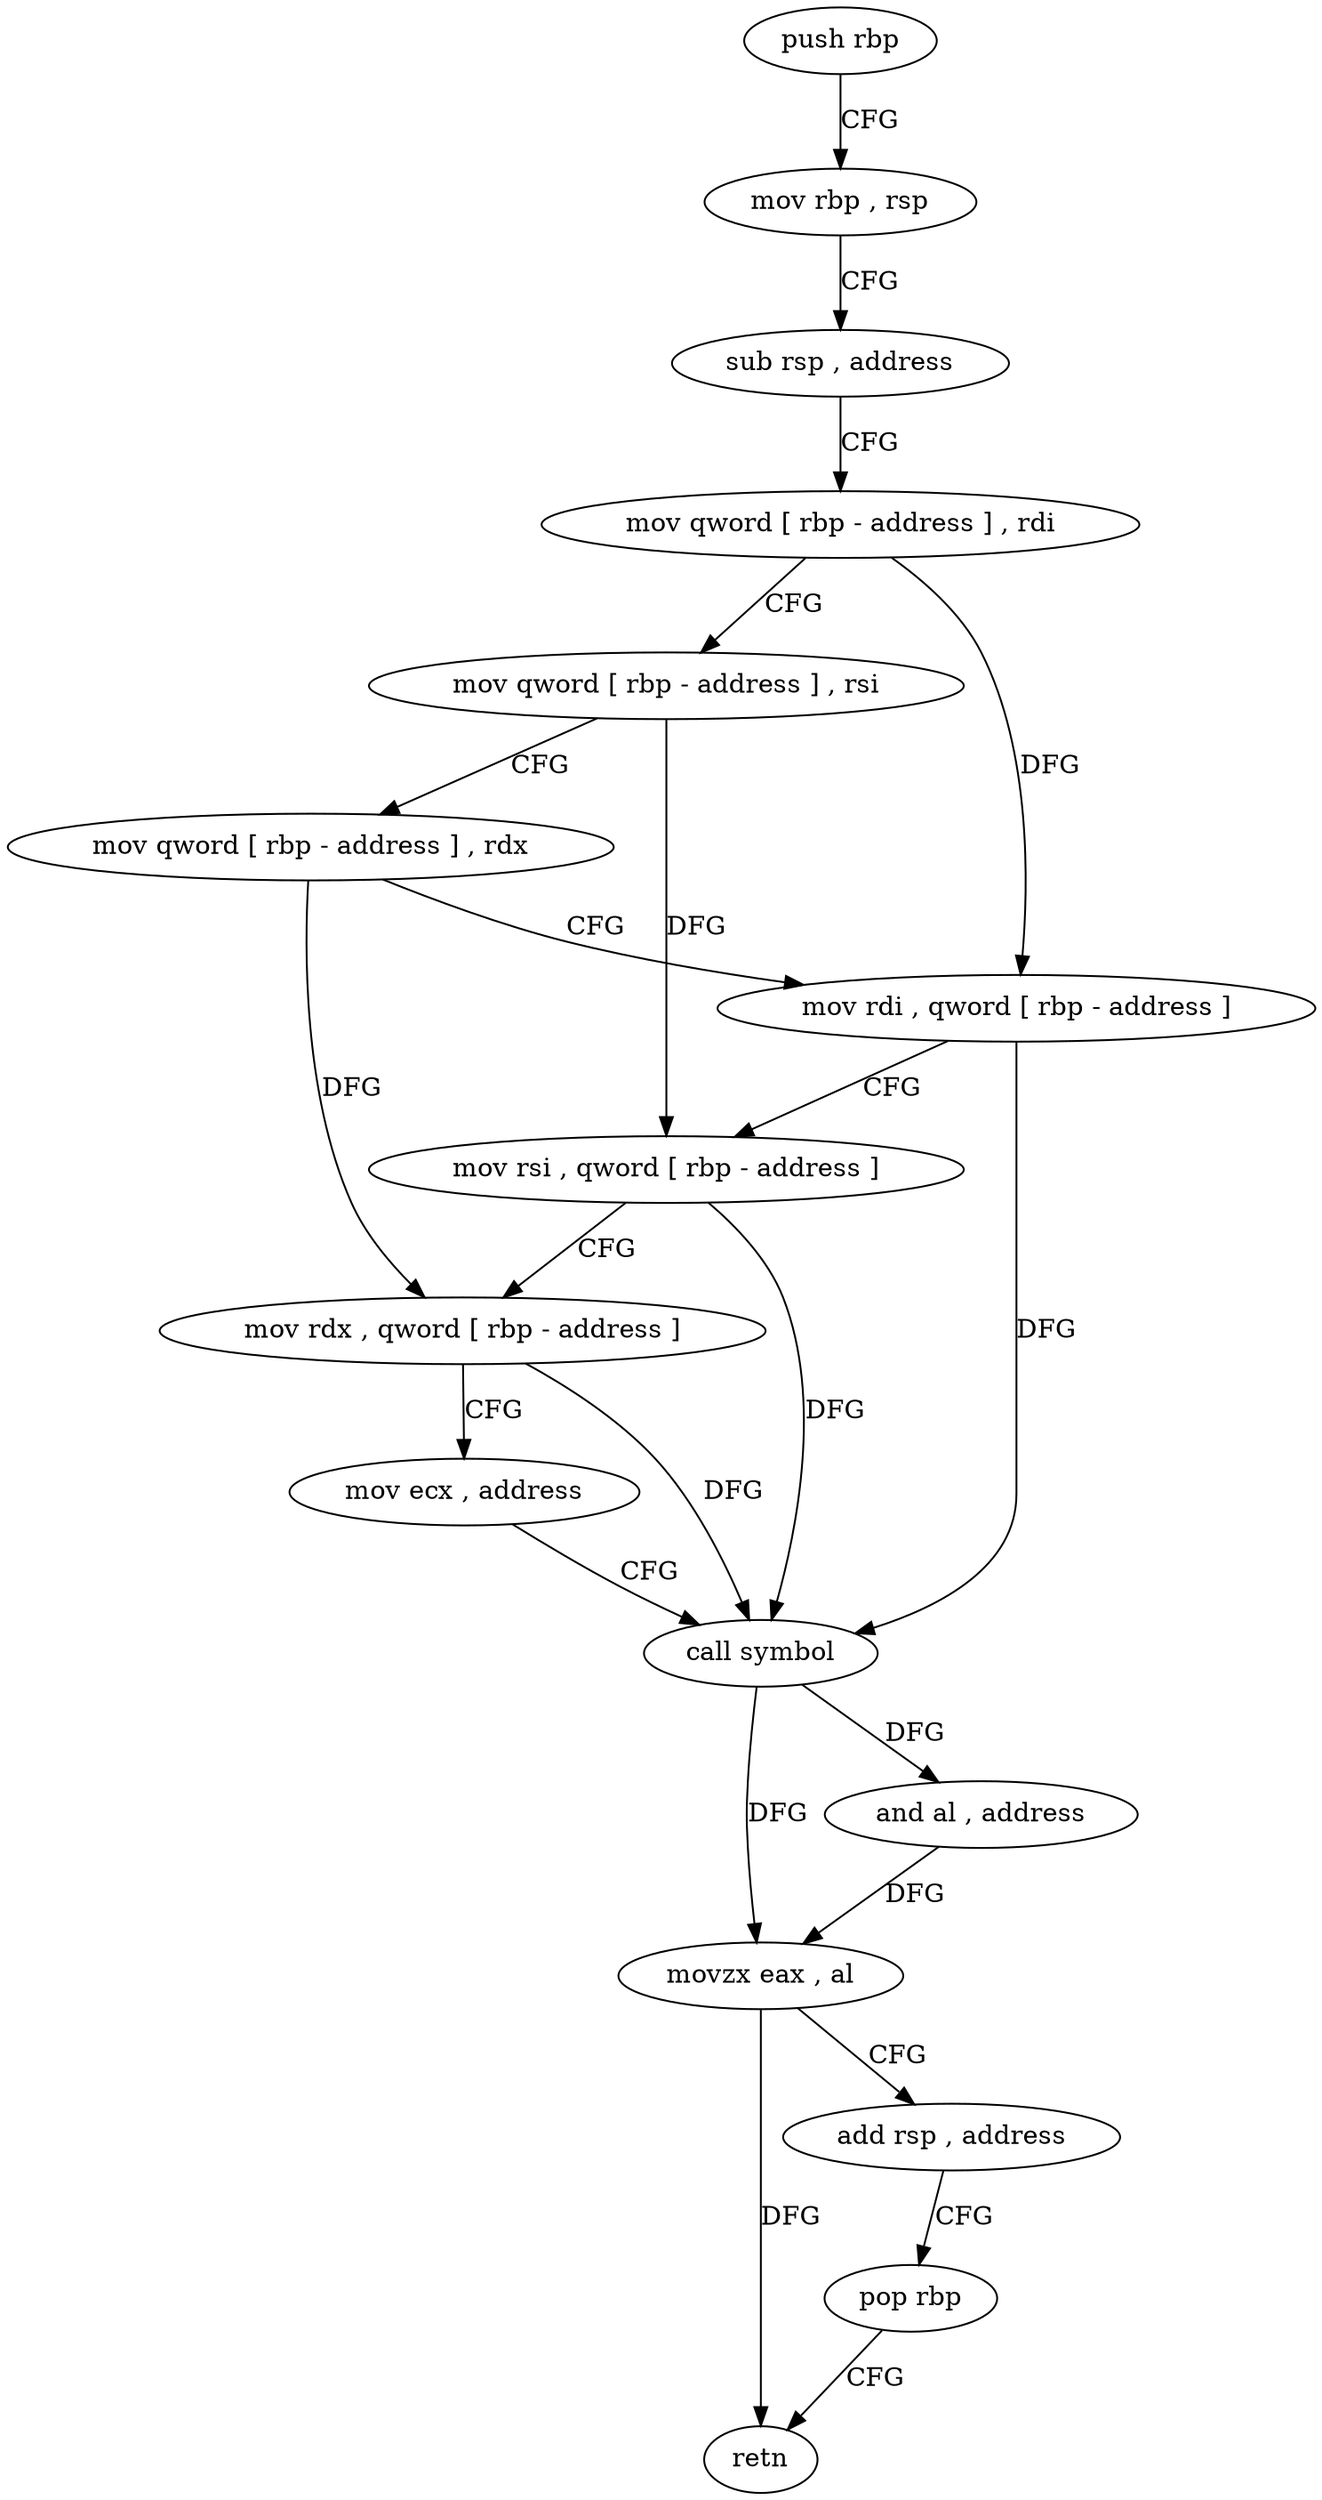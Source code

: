 digraph "func" {
"4269968" [label = "push rbp" ]
"4269969" [label = "mov rbp , rsp" ]
"4269972" [label = "sub rsp , address" ]
"4269976" [label = "mov qword [ rbp - address ] , rdi" ]
"4269980" [label = "mov qword [ rbp - address ] , rsi" ]
"4269984" [label = "mov qword [ rbp - address ] , rdx" ]
"4269988" [label = "mov rdi , qword [ rbp - address ]" ]
"4269992" [label = "mov rsi , qword [ rbp - address ]" ]
"4269996" [label = "mov rdx , qword [ rbp - address ]" ]
"4270000" [label = "mov ecx , address" ]
"4270005" [label = "call symbol" ]
"4270010" [label = "and al , address" ]
"4270012" [label = "movzx eax , al" ]
"4270015" [label = "add rsp , address" ]
"4270019" [label = "pop rbp" ]
"4270020" [label = "retn" ]
"4269968" -> "4269969" [ label = "CFG" ]
"4269969" -> "4269972" [ label = "CFG" ]
"4269972" -> "4269976" [ label = "CFG" ]
"4269976" -> "4269980" [ label = "CFG" ]
"4269976" -> "4269988" [ label = "DFG" ]
"4269980" -> "4269984" [ label = "CFG" ]
"4269980" -> "4269992" [ label = "DFG" ]
"4269984" -> "4269988" [ label = "CFG" ]
"4269984" -> "4269996" [ label = "DFG" ]
"4269988" -> "4269992" [ label = "CFG" ]
"4269988" -> "4270005" [ label = "DFG" ]
"4269992" -> "4269996" [ label = "CFG" ]
"4269992" -> "4270005" [ label = "DFG" ]
"4269996" -> "4270000" [ label = "CFG" ]
"4269996" -> "4270005" [ label = "DFG" ]
"4270000" -> "4270005" [ label = "CFG" ]
"4270005" -> "4270010" [ label = "DFG" ]
"4270005" -> "4270012" [ label = "DFG" ]
"4270010" -> "4270012" [ label = "DFG" ]
"4270012" -> "4270015" [ label = "CFG" ]
"4270012" -> "4270020" [ label = "DFG" ]
"4270015" -> "4270019" [ label = "CFG" ]
"4270019" -> "4270020" [ label = "CFG" ]
}
